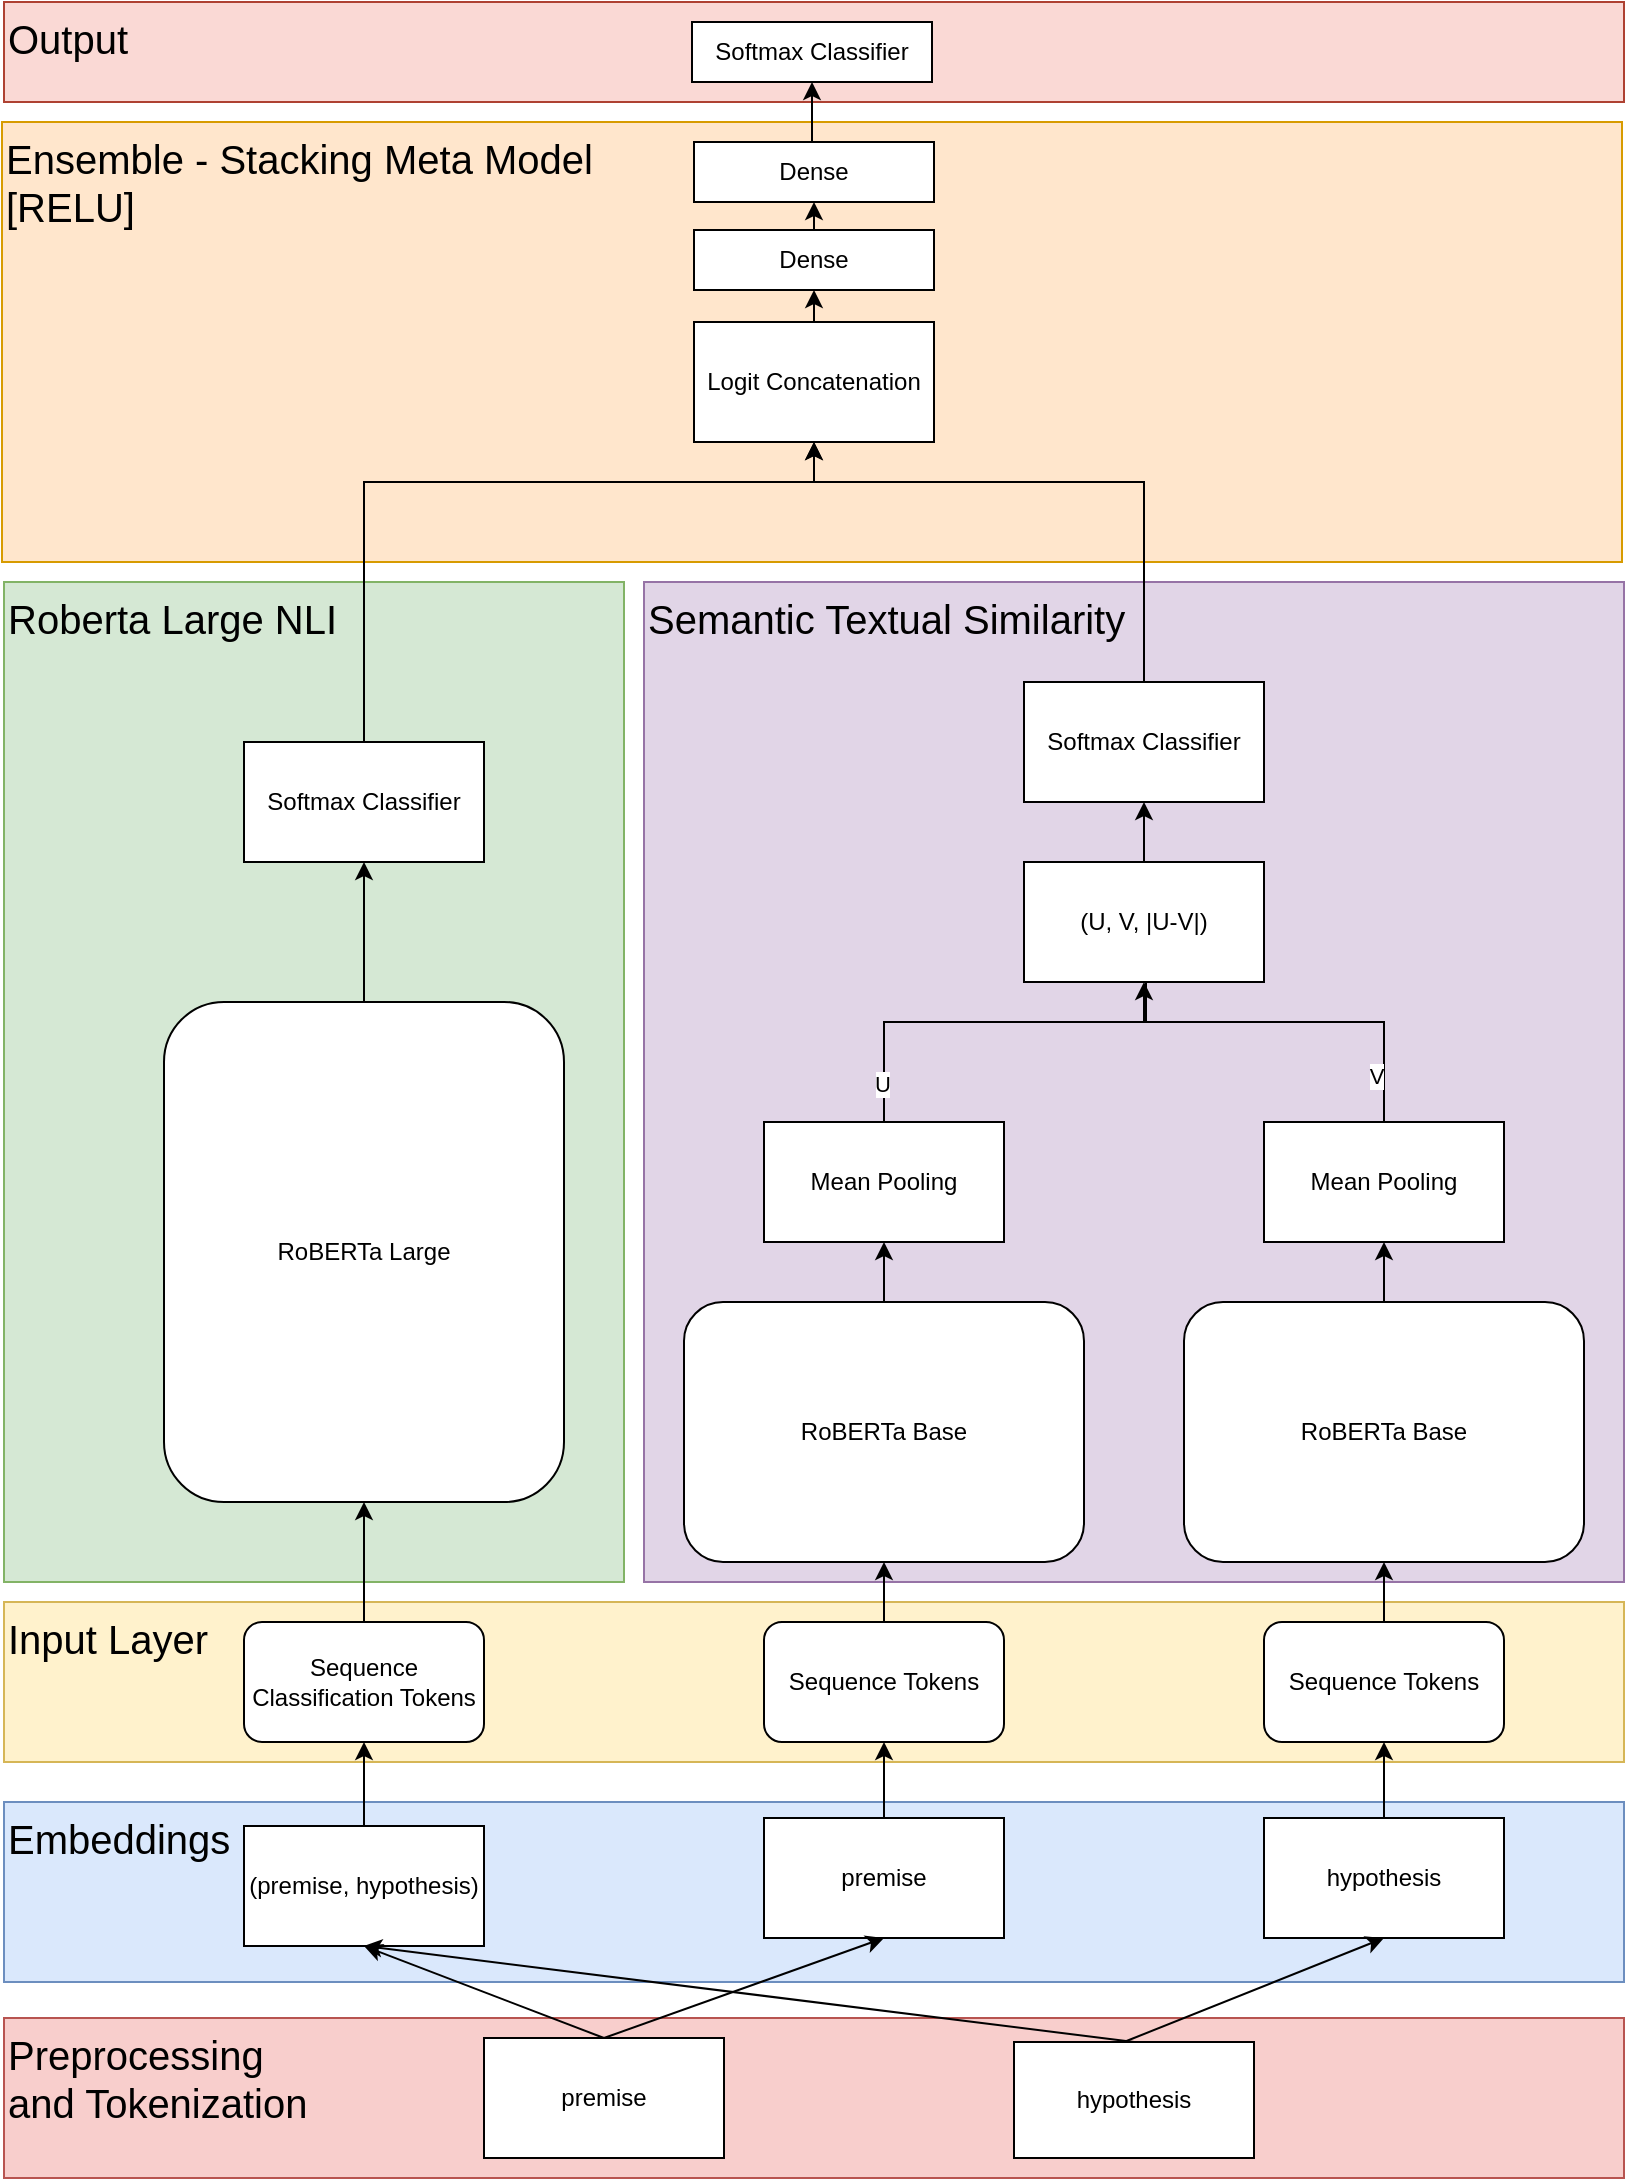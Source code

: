 <mxfile version="26.2.9">
  <diagram name="Page-1" id="8OjTLe4-6mO5PBuG9KOq">
    <mxGraphModel dx="2867" dy="1069" grid="1" gridSize="10" guides="1" tooltips="1" connect="1" arrows="1" fold="1" page="1" pageScale="1" pageWidth="827" pageHeight="1169" math="0" shadow="0">
      <root>
        <mxCell id="0" />
        <mxCell id="1" parent="0" />
        <mxCell id="mKvuBzMbrmaQoShO6H8n-77" value="Output" style="rounded=0;whiteSpace=wrap;html=1;align=left;fillColor=#fad9d5;strokeColor=#ae4132;labelBackgroundColor=none;verticalAlign=top;fontSize=20;" parent="1" vertex="1">
          <mxGeometry x="-50" y="170" width="810" height="50" as="geometry" />
        </mxCell>
        <mxCell id="mKvuBzMbrmaQoShO6H8n-76" value="&lt;div&gt;Ensemble - Stacking Meta Model&lt;/div&gt;&lt;div&gt;[RELU]&lt;/div&gt;" style="rounded=0;whiteSpace=wrap;html=1;align=left;fillColor=#ffe6cc;strokeColor=#d79b00;labelBackgroundColor=none;verticalAlign=top;fontSize=20;" parent="1" vertex="1">
          <mxGeometry x="-51" y="230" width="810" height="220" as="geometry" />
        </mxCell>
        <mxCell id="mKvuBzMbrmaQoShO6H8n-75" value="Semantic Textual Similarity" style="rounded=0;whiteSpace=wrap;html=1;align=left;fillColor=#e1d5e7;strokeColor=#9673a6;labelBackgroundColor=none;verticalAlign=top;fontSize=20;" parent="1" vertex="1">
          <mxGeometry x="270" y="460" width="490" height="500" as="geometry" />
        </mxCell>
        <mxCell id="mKvuBzMbrmaQoShO6H8n-74" value="Roberta Large NLI" style="rounded=0;whiteSpace=wrap;html=1;align=left;fillColor=#d5e8d4;strokeColor=#82b366;labelBackgroundColor=none;verticalAlign=top;fontSize=20;" parent="1" vertex="1">
          <mxGeometry x="-50" y="460" width="310" height="500" as="geometry" />
        </mxCell>
        <mxCell id="mKvuBzMbrmaQoShO6H8n-73" value="Embeddings" style="rounded=0;whiteSpace=wrap;html=1;align=left;fillColor=#dae8fc;strokeColor=#6c8ebf;labelBackgroundColor=none;verticalAlign=top;fontSize=20;" parent="1" vertex="1">
          <mxGeometry x="-50" y="1070" width="810" height="90" as="geometry" />
        </mxCell>
        <mxCell id="mKvuBzMbrmaQoShO6H8n-72" value="&lt;span&gt;Input Layer&lt;/span&gt;" style="rounded=0;whiteSpace=wrap;html=1;align=left;fillColor=#fff2cc;strokeColor=#d6b656;labelBackgroundColor=none;verticalAlign=top;fontSize=20;" parent="1" vertex="1">
          <mxGeometry x="-50" y="970" width="810" height="80" as="geometry" />
        </mxCell>
        <mxCell id="mKvuBzMbrmaQoShO6H8n-53" style="edgeStyle=orthogonalEdgeStyle;rounded=0;orthogonalLoop=1;jettySize=auto;html=1;exitX=0.5;exitY=0;exitDx=0;exitDy=0;entryX=0.5;entryY=1;entryDx=0;entryDy=0;" parent="1" source="mKvuBzMbrmaQoShO6H8n-25" target="mKvuBzMbrmaQoShO6H8n-28" edge="1">
          <mxGeometry relative="1" as="geometry" />
        </mxCell>
        <mxCell id="mKvuBzMbrmaQoShO6H8n-25" value="(premise, hypothesis)" style="rounded=0;whiteSpace=wrap;html=1;" parent="1" vertex="1">
          <mxGeometry x="70" y="1082" width="120" height="60" as="geometry" />
        </mxCell>
        <mxCell id="mKvuBzMbrmaQoShO6H8n-69" style="edgeStyle=orthogonalEdgeStyle;rounded=0;orthogonalLoop=1;jettySize=auto;html=1;exitX=0.5;exitY=0;exitDx=0;exitDy=0;entryX=0.5;entryY=1;entryDx=0;entryDy=0;" parent="1" source="mKvuBzMbrmaQoShO6H8n-26" target="mKvuBzMbrmaQoShO6H8n-29" edge="1">
          <mxGeometry relative="1" as="geometry" />
        </mxCell>
        <mxCell id="mKvuBzMbrmaQoShO6H8n-26" value="premise" style="rounded=0;whiteSpace=wrap;html=1;" parent="1" vertex="1">
          <mxGeometry x="330" y="1078" width="120" height="60" as="geometry" />
        </mxCell>
        <mxCell id="mKvuBzMbrmaQoShO6H8n-68" style="edgeStyle=orthogonalEdgeStyle;rounded=0;orthogonalLoop=1;jettySize=auto;html=1;exitX=0.5;exitY=0;exitDx=0;exitDy=0;entryX=0.5;entryY=1;entryDx=0;entryDy=0;" parent="1" source="mKvuBzMbrmaQoShO6H8n-27" target="mKvuBzMbrmaQoShO6H8n-30" edge="1">
          <mxGeometry relative="1" as="geometry" />
        </mxCell>
        <mxCell id="mKvuBzMbrmaQoShO6H8n-27" value="hypothesis" style="rounded=0;whiteSpace=wrap;html=1;" parent="1" vertex="1">
          <mxGeometry x="580" y="1078" width="120" height="60" as="geometry" />
        </mxCell>
        <mxCell id="mKvuBzMbrmaQoShO6H8n-54" style="edgeStyle=orthogonalEdgeStyle;rounded=0;orthogonalLoop=1;jettySize=auto;html=1;exitX=0.5;exitY=0;exitDx=0;exitDy=0;entryX=0.5;entryY=1;entryDx=0;entryDy=0;" parent="1" source="mKvuBzMbrmaQoShO6H8n-28" target="mKvuBzMbrmaQoShO6H8n-31" edge="1">
          <mxGeometry relative="1" as="geometry" />
        </mxCell>
        <mxCell id="mKvuBzMbrmaQoShO6H8n-28" value="Sequence Classification Tokens" style="rounded=1;whiteSpace=wrap;html=1;" parent="1" vertex="1">
          <mxGeometry x="70" y="980" width="120" height="60" as="geometry" />
        </mxCell>
        <mxCell id="mKvuBzMbrmaQoShO6H8n-64" style="edgeStyle=orthogonalEdgeStyle;rounded=0;orthogonalLoop=1;jettySize=auto;html=1;exitX=0.5;exitY=0;exitDx=0;exitDy=0;entryX=0.5;entryY=1;entryDx=0;entryDy=0;" parent="1" source="mKvuBzMbrmaQoShO6H8n-29" target="mKvuBzMbrmaQoShO6H8n-32" edge="1">
          <mxGeometry relative="1" as="geometry" />
        </mxCell>
        <mxCell id="mKvuBzMbrmaQoShO6H8n-29" value="Sequence Tokens" style="rounded=1;whiteSpace=wrap;html=1;" parent="1" vertex="1">
          <mxGeometry x="330" y="980" width="120" height="60" as="geometry" />
        </mxCell>
        <mxCell id="mKvuBzMbrmaQoShO6H8n-67" style="edgeStyle=orthogonalEdgeStyle;rounded=0;orthogonalLoop=1;jettySize=auto;html=1;exitX=0.5;exitY=0;exitDx=0;exitDy=0;entryX=0.5;entryY=1;entryDx=0;entryDy=0;" parent="1" source="mKvuBzMbrmaQoShO6H8n-30" target="mKvuBzMbrmaQoShO6H8n-33" edge="1">
          <mxGeometry relative="1" as="geometry" />
        </mxCell>
        <mxCell id="mKvuBzMbrmaQoShO6H8n-30" value="Sequence Tokens" style="rounded=1;whiteSpace=wrap;html=1;" parent="1" vertex="1">
          <mxGeometry x="580" y="980" width="120" height="60" as="geometry" />
        </mxCell>
        <mxCell id="mKvuBzMbrmaQoShO6H8n-55" style="edgeStyle=orthogonalEdgeStyle;rounded=0;orthogonalLoop=1;jettySize=auto;html=1;exitX=0.5;exitY=0;exitDx=0;exitDy=0;" parent="1" source="mKvuBzMbrmaQoShO6H8n-31" target="mKvuBzMbrmaQoShO6H8n-40" edge="1">
          <mxGeometry relative="1" as="geometry" />
        </mxCell>
        <mxCell id="mKvuBzMbrmaQoShO6H8n-31" value="RoBERTa Large" style="rounded=1;whiteSpace=wrap;html=1;glass=0;shadow=0;" parent="1" vertex="1">
          <mxGeometry x="30" y="670" width="200" height="250" as="geometry" />
        </mxCell>
        <mxCell id="mKvuBzMbrmaQoShO6H8n-65" style="edgeStyle=orthogonalEdgeStyle;rounded=0;orthogonalLoop=1;jettySize=auto;html=1;exitX=0.5;exitY=0;exitDx=0;exitDy=0;entryX=0.5;entryY=1;entryDx=0;entryDy=0;" parent="1" source="mKvuBzMbrmaQoShO6H8n-32" target="mKvuBzMbrmaQoShO6H8n-34" edge="1">
          <mxGeometry relative="1" as="geometry" />
        </mxCell>
        <mxCell id="mKvuBzMbrmaQoShO6H8n-32" value="RoBERTa Base" style="rounded=1;whiteSpace=wrap;html=1;" parent="1" vertex="1">
          <mxGeometry x="290" y="820" width="200" height="130" as="geometry" />
        </mxCell>
        <mxCell id="mKvuBzMbrmaQoShO6H8n-66" style="edgeStyle=orthogonalEdgeStyle;rounded=0;orthogonalLoop=1;jettySize=auto;html=1;exitX=0.5;exitY=0;exitDx=0;exitDy=0;entryX=0.5;entryY=1;entryDx=0;entryDy=0;" parent="1" source="mKvuBzMbrmaQoShO6H8n-33" target="mKvuBzMbrmaQoShO6H8n-35" edge="1">
          <mxGeometry relative="1" as="geometry" />
        </mxCell>
        <mxCell id="mKvuBzMbrmaQoShO6H8n-33" value="RoBERTa Base" style="rounded=1;whiteSpace=wrap;html=1;" parent="1" vertex="1">
          <mxGeometry x="540" y="820" width="200" height="130" as="geometry" />
        </mxCell>
        <mxCell id="mKvuBzMbrmaQoShO6H8n-60" style="edgeStyle=orthogonalEdgeStyle;rounded=0;orthogonalLoop=1;jettySize=auto;html=1;exitX=0.5;exitY=0;exitDx=0;exitDy=0;entryX=0.5;entryY=1;entryDx=0;entryDy=0;" parent="1" source="mKvuBzMbrmaQoShO6H8n-34" target="mKvuBzMbrmaQoShO6H8n-38" edge="1">
          <mxGeometry relative="1" as="geometry">
            <Array as="points">
              <mxPoint x="390" y="680" />
              <mxPoint x="520" y="680" />
            </Array>
          </mxGeometry>
        </mxCell>
        <mxCell id="mKvuBzMbrmaQoShO6H8n-61" value="U" style="edgeLabel;html=1;align=center;verticalAlign=middle;resizable=0;points=[];" parent="mKvuBzMbrmaQoShO6H8n-60" vertex="1" connectable="0">
          <mxGeometry x="-0.81" y="1" relative="1" as="geometry">
            <mxPoint as="offset" />
          </mxGeometry>
        </mxCell>
        <mxCell id="mKvuBzMbrmaQoShO6H8n-34" value="Mean Pooling" style="rounded=0;whiteSpace=wrap;html=1;" parent="1" vertex="1">
          <mxGeometry x="330" y="730" width="120" height="60" as="geometry" />
        </mxCell>
        <mxCell id="mKvuBzMbrmaQoShO6H8n-57" style="edgeStyle=orthogonalEdgeStyle;rounded=0;orthogonalLoop=1;jettySize=auto;html=1;exitX=0.5;exitY=0;exitDx=0;exitDy=0;" parent="1" source="mKvuBzMbrmaQoShO6H8n-35" edge="1">
          <mxGeometry relative="1" as="geometry">
            <mxPoint x="520" y="610" as="targetPoint" />
            <Array as="points">
              <mxPoint x="640" y="680" />
              <mxPoint x="521" y="680" />
              <mxPoint x="521" y="610" />
            </Array>
          </mxGeometry>
        </mxCell>
        <mxCell id="mKvuBzMbrmaQoShO6H8n-62" value="V" style="edgeLabel;html=1;align=center;verticalAlign=middle;resizable=0;points=[];" parent="mKvuBzMbrmaQoShO6H8n-57" vertex="1" connectable="0">
          <mxGeometry x="-0.806" y="4" relative="1" as="geometry">
            <mxPoint as="offset" />
          </mxGeometry>
        </mxCell>
        <mxCell id="mKvuBzMbrmaQoShO6H8n-35" value="Mean Pooling" style="rounded=0;whiteSpace=wrap;html=1;" parent="1" vertex="1">
          <mxGeometry x="580" y="730" width="120" height="60" as="geometry" />
        </mxCell>
        <mxCell id="mKvuBzMbrmaQoShO6H8n-63" style="edgeStyle=orthogonalEdgeStyle;rounded=0;orthogonalLoop=1;jettySize=auto;html=1;exitX=0.5;exitY=0;exitDx=0;exitDy=0;entryX=0.5;entryY=1;entryDx=0;entryDy=0;" parent="1" source="mKvuBzMbrmaQoShO6H8n-38" target="mKvuBzMbrmaQoShO6H8n-39" edge="1">
          <mxGeometry relative="1" as="geometry" />
        </mxCell>
        <mxCell id="mKvuBzMbrmaQoShO6H8n-38" value="(U, V, |U-V|)" style="rounded=0;whiteSpace=wrap;html=1;" parent="1" vertex="1">
          <mxGeometry x="460" y="600" width="120" height="60" as="geometry" />
        </mxCell>
        <mxCell id="mKvuBzMbrmaQoShO6H8n-39" value="Softmax Classifier" style="rounded=0;whiteSpace=wrap;html=1;" parent="1" vertex="1">
          <mxGeometry x="460" y="510" width="120" height="60" as="geometry" />
        </mxCell>
        <mxCell id="mKvuBzMbrmaQoShO6H8n-58" style="edgeStyle=orthogonalEdgeStyle;rounded=0;orthogonalLoop=1;jettySize=auto;html=1;exitX=0.5;exitY=0;exitDx=0;exitDy=0;entryX=0.5;entryY=1;entryDx=0;entryDy=0;" parent="1" source="mKvuBzMbrmaQoShO6H8n-40" target="mKvuBzMbrmaQoShO6H8n-41" edge="1">
          <mxGeometry relative="1" as="geometry">
            <Array as="points">
              <mxPoint x="130" y="410" />
              <mxPoint x="355" y="410" />
            </Array>
          </mxGeometry>
        </mxCell>
        <mxCell id="mKvuBzMbrmaQoShO6H8n-40" value="Softmax Classifier" style="rounded=0;whiteSpace=wrap;html=1;" parent="1" vertex="1">
          <mxGeometry x="70" y="540" width="120" height="60" as="geometry" />
        </mxCell>
        <mxCell id="mKvuBzMbrmaQoShO6H8n-51" style="edgeStyle=orthogonalEdgeStyle;rounded=0;orthogonalLoop=1;jettySize=auto;html=1;exitX=0.5;exitY=0;exitDx=0;exitDy=0;entryX=0.5;entryY=1;entryDx=0;entryDy=0;" parent="1" source="mKvuBzMbrmaQoShO6H8n-41" target="mKvuBzMbrmaQoShO6H8n-44" edge="1">
          <mxGeometry relative="1" as="geometry" />
        </mxCell>
        <mxCell id="mKvuBzMbrmaQoShO6H8n-41" value="Logit Concatenation" style="rounded=0;whiteSpace=wrap;html=1;" parent="1" vertex="1">
          <mxGeometry x="295" y="330" width="120" height="60" as="geometry" />
        </mxCell>
        <mxCell id="267rjMRqHdpbjbc2bOHq-10" style="edgeStyle=orthogonalEdgeStyle;rounded=0;orthogonalLoop=1;jettySize=auto;html=1;exitX=0.5;exitY=0;exitDx=0;exitDy=0;entryX=0.5;entryY=1;entryDx=0;entryDy=0;" edge="1" parent="1" source="mKvuBzMbrmaQoShO6H8n-44" target="267rjMRqHdpbjbc2bOHq-8">
          <mxGeometry relative="1" as="geometry" />
        </mxCell>
        <mxCell id="mKvuBzMbrmaQoShO6H8n-44" value="Dense" style="rounded=0;whiteSpace=wrap;html=1;" parent="1" vertex="1">
          <mxGeometry x="295" y="284" width="120" height="30" as="geometry" />
        </mxCell>
        <mxCell id="mKvuBzMbrmaQoShO6H8n-45" value="Softmax Classifier" style="rounded=0;whiteSpace=wrap;html=1;" parent="1" vertex="1">
          <mxGeometry x="294" y="180" width="120" height="30" as="geometry" />
        </mxCell>
        <mxCell id="mKvuBzMbrmaQoShO6H8n-46" value="" style="endArrow=classic;html=1;rounded=0;exitX=0.5;exitY=0;exitDx=0;exitDy=0;entryX=0.5;entryY=1;entryDx=0;entryDy=0;" parent="1" source="mKvuBzMbrmaQoShO6H8n-39" target="mKvuBzMbrmaQoShO6H8n-41" edge="1">
          <mxGeometry width="50" height="50" relative="1" as="geometry">
            <mxPoint x="380" y="540" as="sourcePoint" />
            <mxPoint x="430" y="490" as="targetPoint" />
            <Array as="points">
              <mxPoint x="520" y="410" />
              <mxPoint x="355" y="410" />
            </Array>
          </mxGeometry>
        </mxCell>
        <mxCell id="267rjMRqHdpbjbc2bOHq-1" value="&lt;div&gt;Preprocessing&lt;/div&gt;&lt;div&gt;and Tokenization&lt;/div&gt;" style="rounded=0;whiteSpace=wrap;html=1;align=left;fillColor=#f8cecc;strokeColor=#b85450;labelBackgroundColor=none;verticalAlign=top;fontSize=20;" vertex="1" parent="1">
          <mxGeometry x="-50" y="1178" width="810" height="80" as="geometry" />
        </mxCell>
        <mxCell id="267rjMRqHdpbjbc2bOHq-2" value="premise" style="rounded=0;whiteSpace=wrap;html=1;" vertex="1" parent="1">
          <mxGeometry x="190" y="1188" width="120" height="60" as="geometry" />
        </mxCell>
        <mxCell id="267rjMRqHdpbjbc2bOHq-3" value="hypothesis" style="rounded=0;whiteSpace=wrap;html=1;" vertex="1" parent="1">
          <mxGeometry x="455" y="1190" width="120" height="58" as="geometry" />
        </mxCell>
        <mxCell id="267rjMRqHdpbjbc2bOHq-9" style="edgeStyle=orthogonalEdgeStyle;rounded=0;orthogonalLoop=1;jettySize=auto;html=1;exitX=0.5;exitY=0;exitDx=0;exitDy=0;entryX=0.5;entryY=1;entryDx=0;entryDy=0;" edge="1" parent="1" source="267rjMRqHdpbjbc2bOHq-8" target="mKvuBzMbrmaQoShO6H8n-45">
          <mxGeometry relative="1" as="geometry" />
        </mxCell>
        <mxCell id="267rjMRqHdpbjbc2bOHq-8" value="Dense" style="rounded=0;whiteSpace=wrap;html=1;" vertex="1" parent="1">
          <mxGeometry x="295" y="240" width="120" height="30" as="geometry" />
        </mxCell>
        <mxCell id="267rjMRqHdpbjbc2bOHq-14" value="" style="endArrow=classic;html=1;rounded=0;exitX=0.5;exitY=0;exitDx=0;exitDy=0;entryX=0.5;entryY=1;entryDx=0;entryDy=0;" edge="1" parent="1" source="267rjMRqHdpbjbc2bOHq-2" target="mKvuBzMbrmaQoShO6H8n-25">
          <mxGeometry width="50" height="50" relative="1" as="geometry">
            <mxPoint x="-150" y="1120" as="sourcePoint" />
            <mxPoint x="-100" y="1070" as="targetPoint" />
          </mxGeometry>
        </mxCell>
        <mxCell id="267rjMRqHdpbjbc2bOHq-15" value="" style="endArrow=classic;html=1;rounded=0;exitX=0.5;exitY=0;exitDx=0;exitDy=0;entryX=0.5;entryY=1;entryDx=0;entryDy=0;" edge="1" parent="1" source="267rjMRqHdpbjbc2bOHq-2" target="mKvuBzMbrmaQoShO6H8n-26">
          <mxGeometry width="50" height="50" relative="1" as="geometry">
            <mxPoint x="-380" y="910" as="sourcePoint" />
            <mxPoint x="-330" y="860" as="targetPoint" />
          </mxGeometry>
        </mxCell>
        <mxCell id="267rjMRqHdpbjbc2bOHq-16" value="" style="endArrow=classic;html=1;rounded=0;exitX=0.5;exitY=0;exitDx=0;exitDy=0;entryX=0.5;entryY=1;entryDx=0;entryDy=0;" edge="1" parent="1" source="267rjMRqHdpbjbc2bOHq-3" target="mKvuBzMbrmaQoShO6H8n-25">
          <mxGeometry width="50" height="50" relative="1" as="geometry">
            <mxPoint x="-410" y="960" as="sourcePoint" />
            <mxPoint x="-360" y="910" as="targetPoint" />
          </mxGeometry>
        </mxCell>
        <mxCell id="267rjMRqHdpbjbc2bOHq-17" value="" style="endArrow=classic;html=1;rounded=0;entryX=0.5;entryY=1;entryDx=0;entryDy=0;" edge="1" parent="1" target="mKvuBzMbrmaQoShO6H8n-27">
          <mxGeometry width="50" height="50" relative="1" as="geometry">
            <mxPoint x="510" y="1190" as="sourcePoint" />
            <mxPoint x="-270" y="880" as="targetPoint" />
          </mxGeometry>
        </mxCell>
      </root>
    </mxGraphModel>
  </diagram>
</mxfile>
